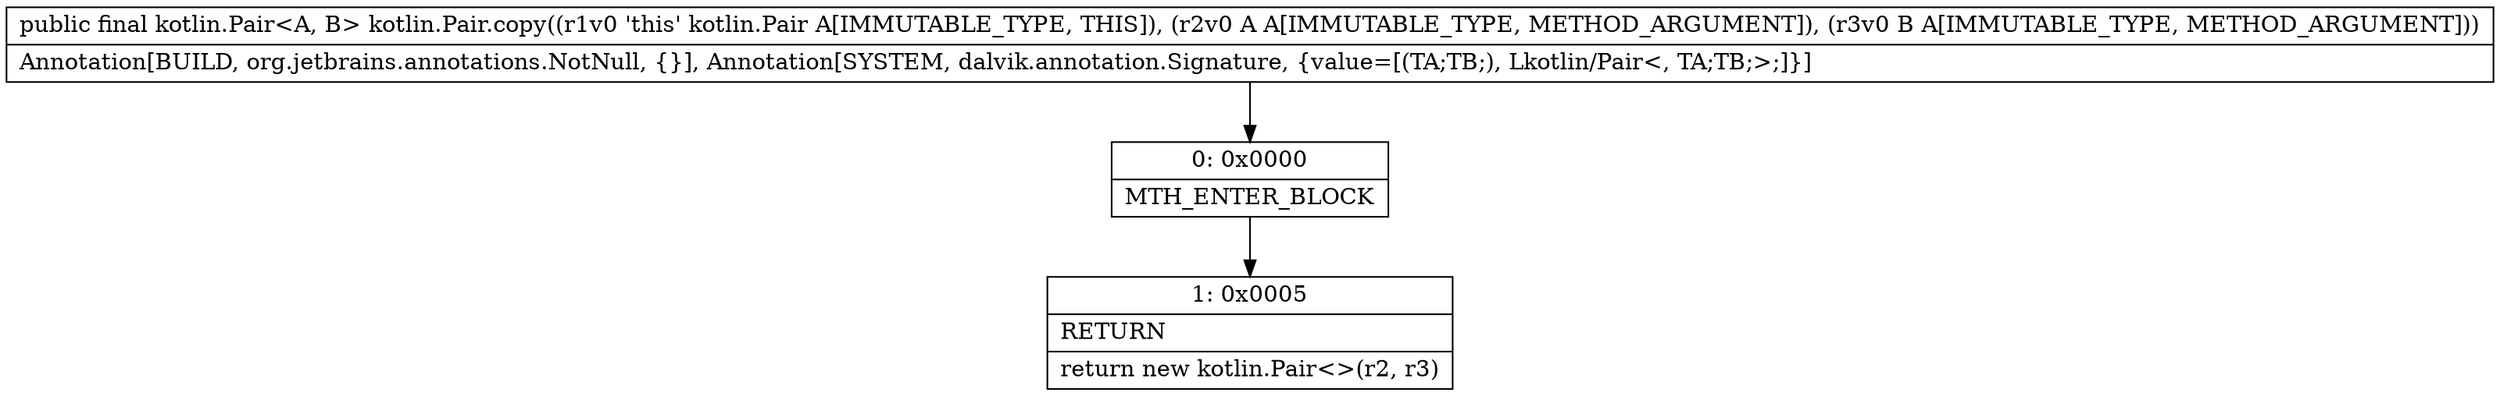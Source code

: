 digraph "CFG forkotlin.Pair.copy(Ljava\/lang\/Object;Ljava\/lang\/Object;)Lkotlin\/Pair;" {
Node_0 [shape=record,label="{0\:\ 0x0000|MTH_ENTER_BLOCK\l}"];
Node_1 [shape=record,label="{1\:\ 0x0005|RETURN\l|return new kotlin.Pair\<\>(r2, r3)\l}"];
MethodNode[shape=record,label="{public final kotlin.Pair\<A, B\> kotlin.Pair.copy((r1v0 'this' kotlin.Pair A[IMMUTABLE_TYPE, THIS]), (r2v0 A A[IMMUTABLE_TYPE, METHOD_ARGUMENT]), (r3v0 B A[IMMUTABLE_TYPE, METHOD_ARGUMENT]))  | Annotation[BUILD, org.jetbrains.annotations.NotNull, \{\}], Annotation[SYSTEM, dalvik.annotation.Signature, \{value=[(TA;TB;), Lkotlin\/Pair\<, TA;TB;\>;]\}]\l}"];
MethodNode -> Node_0;
Node_0 -> Node_1;
}

